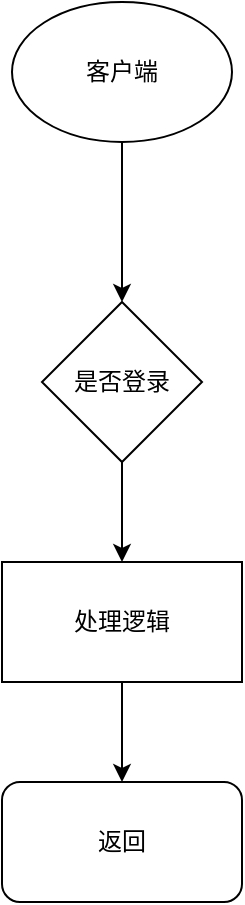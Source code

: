 <mxfile version="13.3.5" type="github">
  <diagram id="XvlaHEwwfjw_2vCmy_B2" name="Page-1">
    <mxGraphModel dx="786" dy="447" grid="1" gridSize="10" guides="1" tooltips="1" connect="1" arrows="1" fold="1" page="1" pageScale="1" pageWidth="827" pageHeight="1169" math="0" shadow="0">
      <root>
        <mxCell id="0" />
        <mxCell id="1" parent="0" />
        <mxCell id="jHE4Ej7_gTCj9Dpt6j67-4" value="" style="edgeStyle=orthogonalEdgeStyle;rounded=0;orthogonalLoop=1;jettySize=auto;html=1;" edge="1" parent="1" source="jHE4Ej7_gTCj9Dpt6j67-1">
          <mxGeometry relative="1" as="geometry">
            <mxPoint x="235" y="260" as="targetPoint" />
          </mxGeometry>
        </mxCell>
        <mxCell id="jHE4Ej7_gTCj9Dpt6j67-1" value="客户端" style="ellipse;whiteSpace=wrap;html=1;" vertex="1" parent="1">
          <mxGeometry x="180" y="110" width="110" height="70" as="geometry" />
        </mxCell>
        <mxCell id="jHE4Ej7_gTCj9Dpt6j67-6" style="edgeStyle=orthogonalEdgeStyle;rounded=0;orthogonalLoop=1;jettySize=auto;html=1;exitX=0.5;exitY=1;exitDx=0;exitDy=0;entryX=0.5;entryY=0;entryDx=0;entryDy=0;" edge="1" parent="1" source="jHE4Ej7_gTCj9Dpt6j67-2" target="jHE4Ej7_gTCj9Dpt6j67-5">
          <mxGeometry relative="1" as="geometry" />
        </mxCell>
        <mxCell id="jHE4Ej7_gTCj9Dpt6j67-2" value="是否登录" style="rhombus;whiteSpace=wrap;html=1;" vertex="1" parent="1">
          <mxGeometry x="195" y="260" width="80" height="80" as="geometry" />
        </mxCell>
        <mxCell id="jHE4Ej7_gTCj9Dpt6j67-8" style="edgeStyle=orthogonalEdgeStyle;rounded=0;orthogonalLoop=1;jettySize=auto;html=1;exitX=0.5;exitY=1;exitDx=0;exitDy=0;entryX=0.5;entryY=0;entryDx=0;entryDy=0;" edge="1" parent="1" source="jHE4Ej7_gTCj9Dpt6j67-5" target="jHE4Ej7_gTCj9Dpt6j67-7">
          <mxGeometry relative="1" as="geometry" />
        </mxCell>
        <mxCell id="jHE4Ej7_gTCj9Dpt6j67-5" value="处理逻辑" style="rounded=0;whiteSpace=wrap;html=1;" vertex="1" parent="1">
          <mxGeometry x="175" y="390" width="120" height="60" as="geometry" />
        </mxCell>
        <mxCell id="jHE4Ej7_gTCj9Dpt6j67-7" value="返回" style="rounded=1;whiteSpace=wrap;html=1;" vertex="1" parent="1">
          <mxGeometry x="175" y="500" width="120" height="60" as="geometry" />
        </mxCell>
      </root>
    </mxGraphModel>
  </diagram>
</mxfile>
